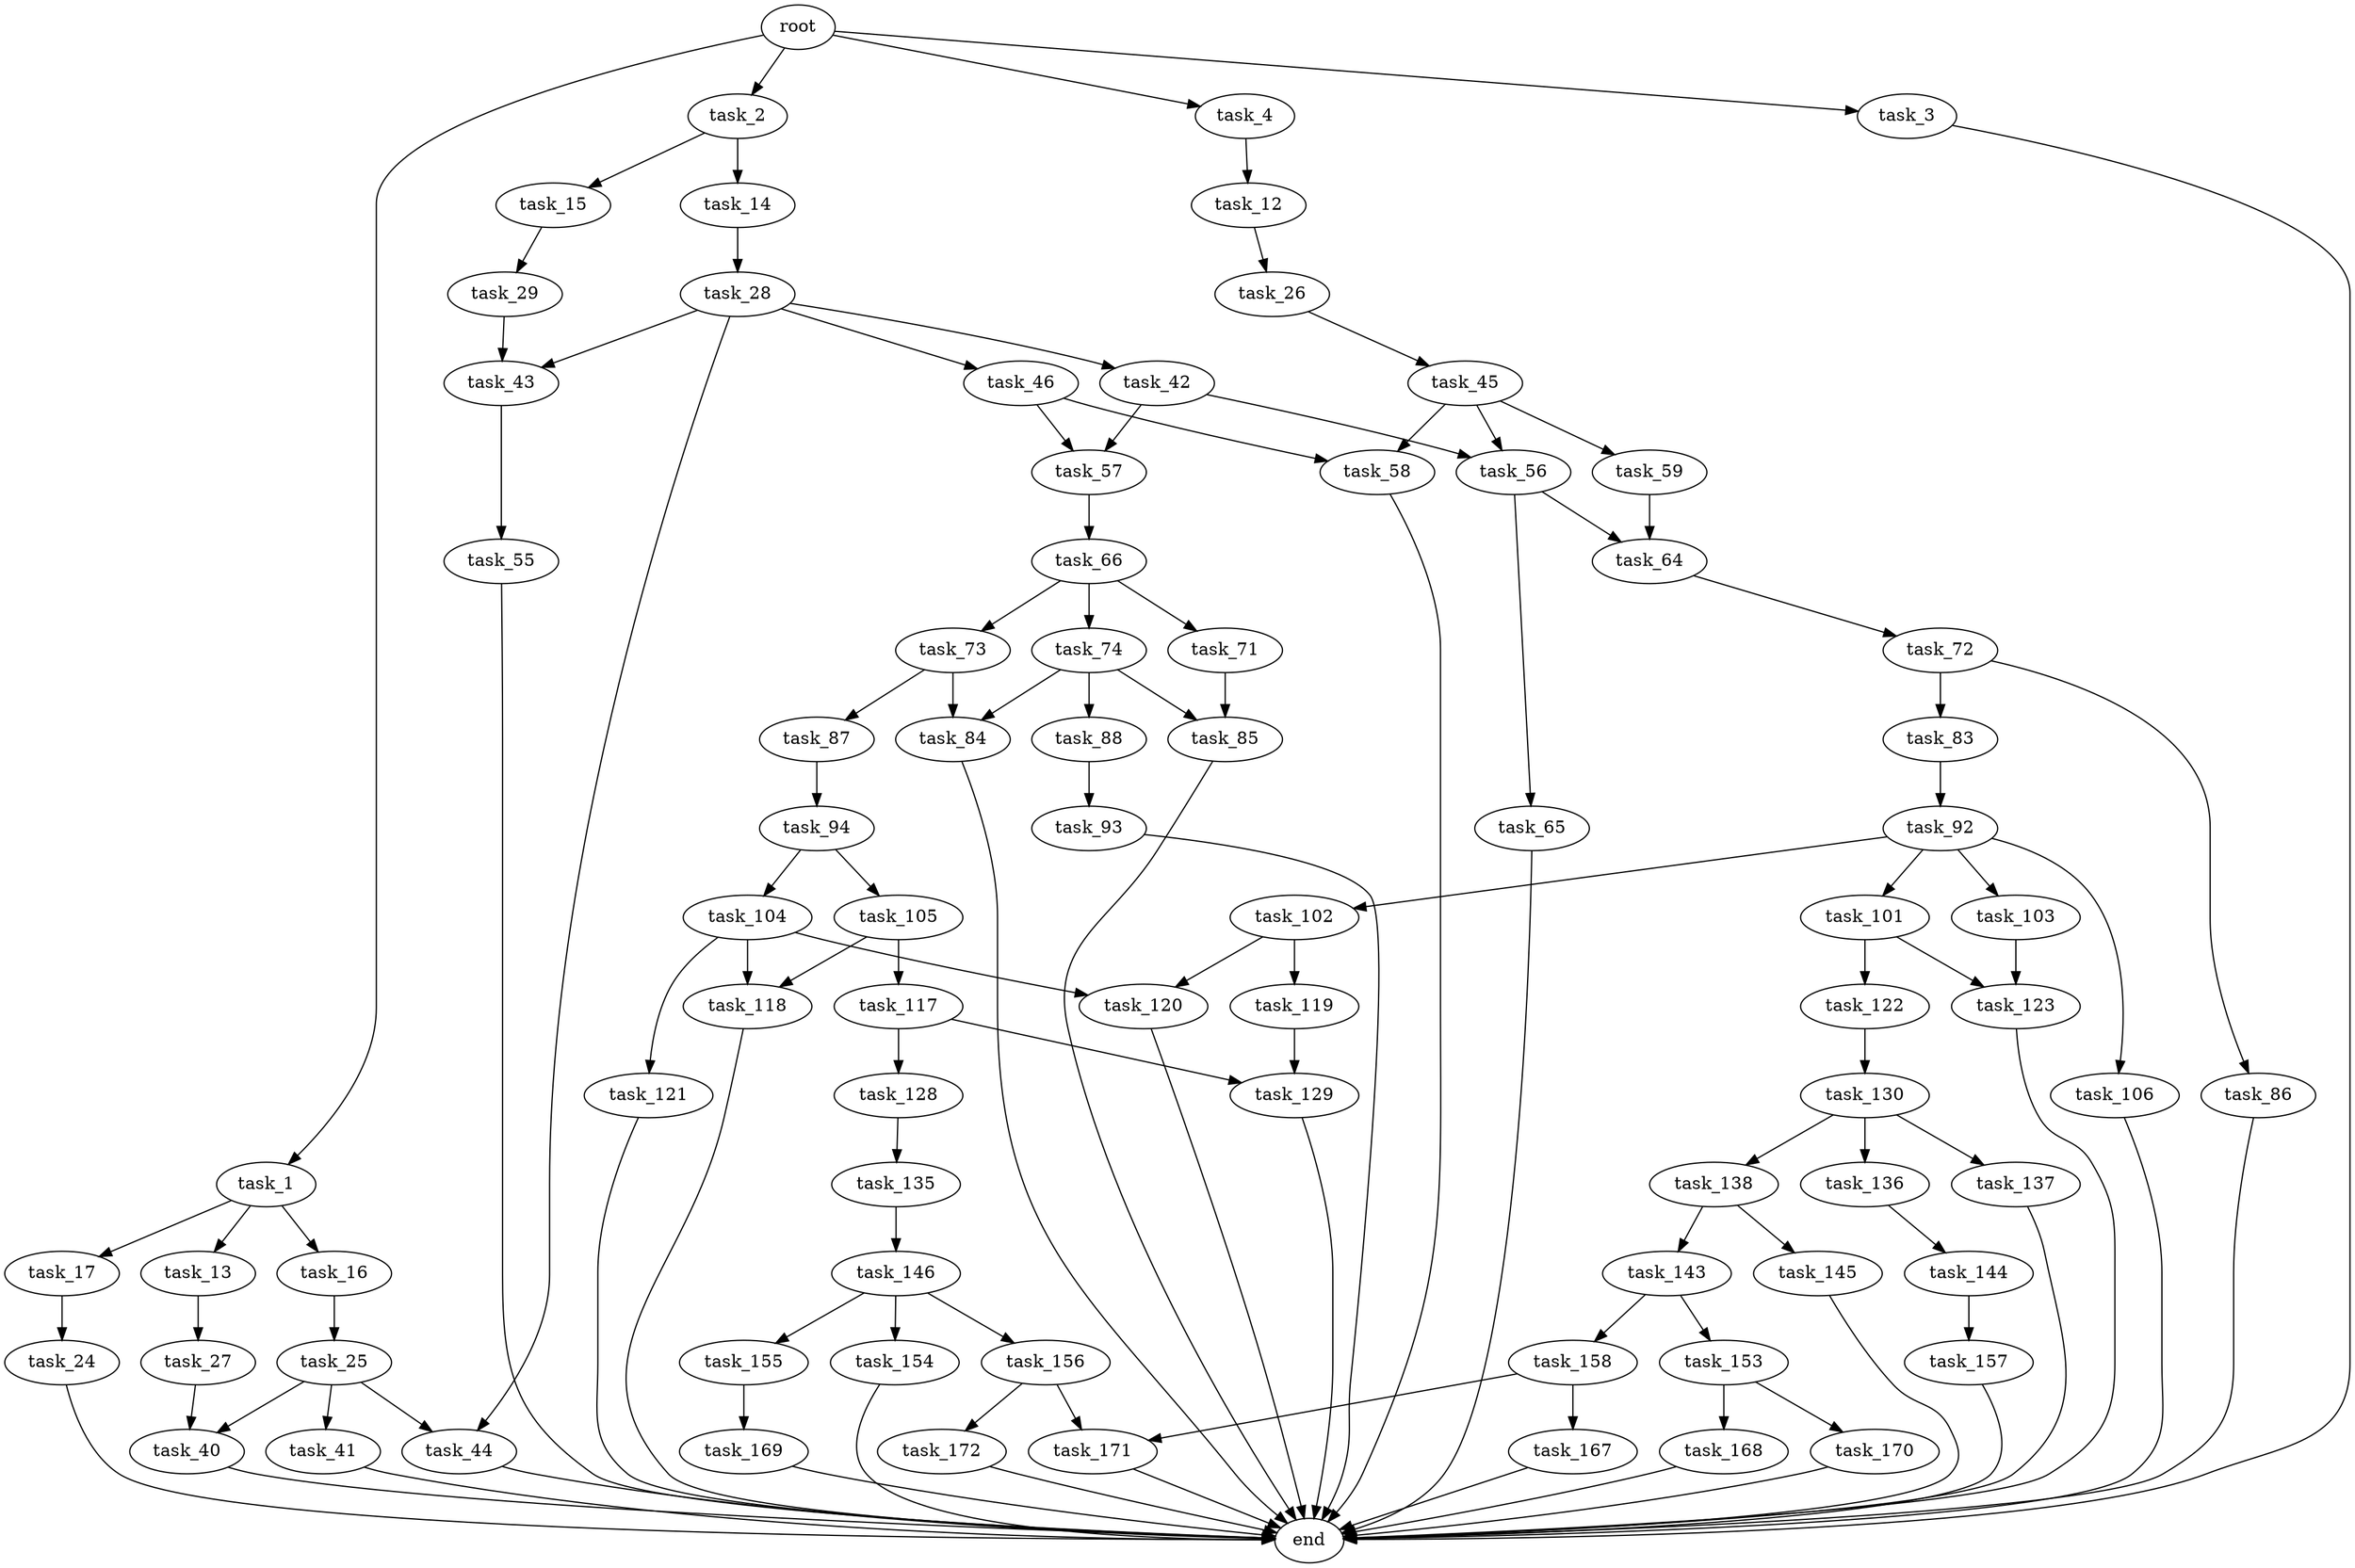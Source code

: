 digraph G {
  root [size="0.000000"];
  task_1 [size="30605754798.000000"];
  task_2 [size="42374927742.000000"];
  task_3 [size="1296293591.000000"];
  task_4 [size="8644022250.000000"];
  task_12 [size="217748609148.000000"];
  task_13 [size="26422057887.000000"];
  task_14 [size="51811429483.000000"];
  task_15 [size="549755813888.000000"];
  task_16 [size="134217728000.000000"];
  task_17 [size="368293445632.000000"];
  task_24 [size="549755813888.000000"];
  task_25 [size="39314259836.000000"];
  task_26 [size="549755813888.000000"];
  task_27 [size="17963499779.000000"];
  task_28 [size="20373408552.000000"];
  task_29 [size="2405745897.000000"];
  task_40 [size="1064068114576.000000"];
  task_41 [size="368293445632.000000"];
  task_42 [size="22938549114.000000"];
  task_43 [size="1073741824000.000000"];
  task_44 [size="28991029248.000000"];
  task_45 [size="32873422966.000000"];
  task_46 [size="23128067712.000000"];
  task_55 [size="386342033063.000000"];
  task_56 [size="796036061750.000000"];
  task_57 [size="86496883335.000000"];
  task_58 [size="2605244923.000000"];
  task_59 [size="4023676339.000000"];
  task_64 [size="148524810201.000000"];
  task_65 [size="1377501695555.000000"];
  task_66 [size="101783189173.000000"];
  task_71 [size="40741326556.000000"];
  task_72 [size="549755813888.000000"];
  task_73 [size="8589934592.000000"];
  task_74 [size="8034165386.000000"];
  task_83 [size="382599079820.000000"];
  task_84 [size="8647050226.000000"];
  task_85 [size="489952260541.000000"];
  task_86 [size="993317179.000000"];
  task_87 [size="4209062240.000000"];
  task_88 [size="181964324647.000000"];
  task_92 [size="198873986584.000000"];
  task_93 [size="287245725792.000000"];
  task_94 [size="16105284940.000000"];
  task_101 [size="549755813888.000000"];
  task_102 [size="4245445665.000000"];
  task_103 [size="549755813888.000000"];
  task_104 [size="549755813888.000000"];
  task_105 [size="549755813888.000000"];
  task_106 [size="782757789696.000000"];
  task_117 [size="6680572554.000000"];
  task_118 [size="68719476736.000000"];
  task_119 [size="5519009572.000000"];
  task_120 [size="16619977512.000000"];
  task_121 [size="2754752874.000000"];
  task_122 [size="17357034260.000000"];
  task_123 [size="42052643872.000000"];
  task_128 [size="782757789696.000000"];
  task_129 [size="231928233984.000000"];
  task_130 [size="68719476736.000000"];
  task_135 [size="549755813888.000000"];
  task_136 [size="80271885191.000000"];
  task_137 [size="782757789696.000000"];
  task_138 [size="14612158708.000000"];
  task_143 [size="28991029248.000000"];
  task_144 [size="13583765506.000000"];
  task_145 [size="93715016439.000000"];
  task_146 [size="339464350580.000000"];
  task_153 [size="256666893777.000000"];
  task_154 [size="231928233984.000000"];
  task_155 [size="710368376369.000000"];
  task_156 [size="239624364787.000000"];
  task_157 [size="8589934592.000000"];
  task_158 [size="231928233984.000000"];
  task_167 [size="45565194019.000000"];
  task_168 [size="782757789696.000000"];
  task_169 [size="47994100978.000000"];
  task_170 [size="182374661871.000000"];
  task_171 [size="5486004768.000000"];
  task_172 [size="19509583622.000000"];
  end [size="0.000000"];

  root -> task_1 [size="1.000000"];
  root -> task_2 [size="1.000000"];
  root -> task_3 [size="1.000000"];
  root -> task_4 [size="1.000000"];
  task_1 -> task_13 [size="134217728.000000"];
  task_1 -> task_16 [size="134217728.000000"];
  task_1 -> task_17 [size="134217728.000000"];
  task_2 -> task_14 [size="679477248.000000"];
  task_2 -> task_15 [size="679477248.000000"];
  task_3 -> end [size="1.000000"];
  task_4 -> task_12 [size="209715200.000000"];
  task_12 -> task_26 [size="301989888.000000"];
  task_13 -> task_27 [size="33554432.000000"];
  task_14 -> task_28 [size="838860800.000000"];
  task_15 -> task_29 [size="536870912.000000"];
  task_16 -> task_25 [size="209715200.000000"];
  task_17 -> task_24 [size="411041792.000000"];
  task_24 -> end [size="1.000000"];
  task_25 -> task_40 [size="75497472.000000"];
  task_25 -> task_41 [size="75497472.000000"];
  task_25 -> task_44 [size="75497472.000000"];
  task_26 -> task_45 [size="536870912.000000"];
  task_27 -> task_40 [size="33554432.000000"];
  task_28 -> task_42 [size="838860800.000000"];
  task_28 -> task_43 [size="838860800.000000"];
  task_28 -> task_44 [size="838860800.000000"];
  task_28 -> task_46 [size="838860800.000000"];
  task_29 -> task_43 [size="134217728.000000"];
  task_40 -> end [size="1.000000"];
  task_41 -> end [size="1.000000"];
  task_42 -> task_56 [size="838860800.000000"];
  task_42 -> task_57 [size="838860800.000000"];
  task_43 -> task_55 [size="838860800.000000"];
  task_44 -> end [size="1.000000"];
  task_45 -> task_56 [size="75497472.000000"];
  task_45 -> task_58 [size="75497472.000000"];
  task_45 -> task_59 [size="75497472.000000"];
  task_46 -> task_57 [size="33554432.000000"];
  task_46 -> task_58 [size="33554432.000000"];
  task_55 -> end [size="1.000000"];
  task_56 -> task_64 [size="679477248.000000"];
  task_56 -> task_65 [size="679477248.000000"];
  task_57 -> task_66 [size="75497472.000000"];
  task_58 -> end [size="1.000000"];
  task_59 -> task_64 [size="134217728.000000"];
  task_64 -> task_72 [size="536870912.000000"];
  task_65 -> end [size="1.000000"];
  task_66 -> task_71 [size="134217728.000000"];
  task_66 -> task_73 [size="134217728.000000"];
  task_66 -> task_74 [size="134217728.000000"];
  task_71 -> task_85 [size="838860800.000000"];
  task_72 -> task_83 [size="536870912.000000"];
  task_72 -> task_86 [size="536870912.000000"];
  task_73 -> task_84 [size="33554432.000000"];
  task_73 -> task_87 [size="33554432.000000"];
  task_74 -> task_84 [size="838860800.000000"];
  task_74 -> task_85 [size="838860800.000000"];
  task_74 -> task_88 [size="838860800.000000"];
  task_83 -> task_92 [size="411041792.000000"];
  task_84 -> end [size="1.000000"];
  task_85 -> end [size="1.000000"];
  task_86 -> end [size="1.000000"];
  task_87 -> task_94 [size="75497472.000000"];
  task_88 -> task_93 [size="301989888.000000"];
  task_92 -> task_101 [size="536870912.000000"];
  task_92 -> task_102 [size="536870912.000000"];
  task_92 -> task_103 [size="536870912.000000"];
  task_92 -> task_106 [size="536870912.000000"];
  task_93 -> end [size="1.000000"];
  task_94 -> task_104 [size="301989888.000000"];
  task_94 -> task_105 [size="301989888.000000"];
  task_101 -> task_122 [size="536870912.000000"];
  task_101 -> task_123 [size="536870912.000000"];
  task_102 -> task_119 [size="301989888.000000"];
  task_102 -> task_120 [size="301989888.000000"];
  task_103 -> task_123 [size="536870912.000000"];
  task_104 -> task_118 [size="536870912.000000"];
  task_104 -> task_120 [size="536870912.000000"];
  task_104 -> task_121 [size="536870912.000000"];
  task_105 -> task_117 [size="536870912.000000"];
  task_105 -> task_118 [size="536870912.000000"];
  task_106 -> end [size="1.000000"];
  task_117 -> task_128 [size="209715200.000000"];
  task_117 -> task_129 [size="209715200.000000"];
  task_118 -> end [size="1.000000"];
  task_119 -> task_129 [size="301989888.000000"];
  task_120 -> end [size="1.000000"];
  task_121 -> end [size="1.000000"];
  task_122 -> task_130 [size="301989888.000000"];
  task_123 -> end [size="1.000000"];
  task_128 -> task_135 [size="679477248.000000"];
  task_129 -> end [size="1.000000"];
  task_130 -> task_136 [size="134217728.000000"];
  task_130 -> task_137 [size="134217728.000000"];
  task_130 -> task_138 [size="134217728.000000"];
  task_135 -> task_146 [size="536870912.000000"];
  task_136 -> task_144 [size="209715200.000000"];
  task_137 -> end [size="1.000000"];
  task_138 -> task_143 [size="838860800.000000"];
  task_138 -> task_145 [size="838860800.000000"];
  task_143 -> task_153 [size="75497472.000000"];
  task_143 -> task_158 [size="75497472.000000"];
  task_144 -> task_157 [size="301989888.000000"];
  task_145 -> end [size="1.000000"];
  task_146 -> task_154 [size="301989888.000000"];
  task_146 -> task_155 [size="301989888.000000"];
  task_146 -> task_156 [size="301989888.000000"];
  task_153 -> task_168 [size="301989888.000000"];
  task_153 -> task_170 [size="301989888.000000"];
  task_154 -> end [size="1.000000"];
  task_155 -> task_169 [size="536870912.000000"];
  task_156 -> task_171 [size="301989888.000000"];
  task_156 -> task_172 [size="301989888.000000"];
  task_157 -> end [size="1.000000"];
  task_158 -> task_167 [size="301989888.000000"];
  task_158 -> task_171 [size="301989888.000000"];
  task_167 -> end [size="1.000000"];
  task_168 -> end [size="1.000000"];
  task_169 -> end [size="1.000000"];
  task_170 -> end [size="1.000000"];
  task_171 -> end [size="1.000000"];
  task_172 -> end [size="1.000000"];
}
